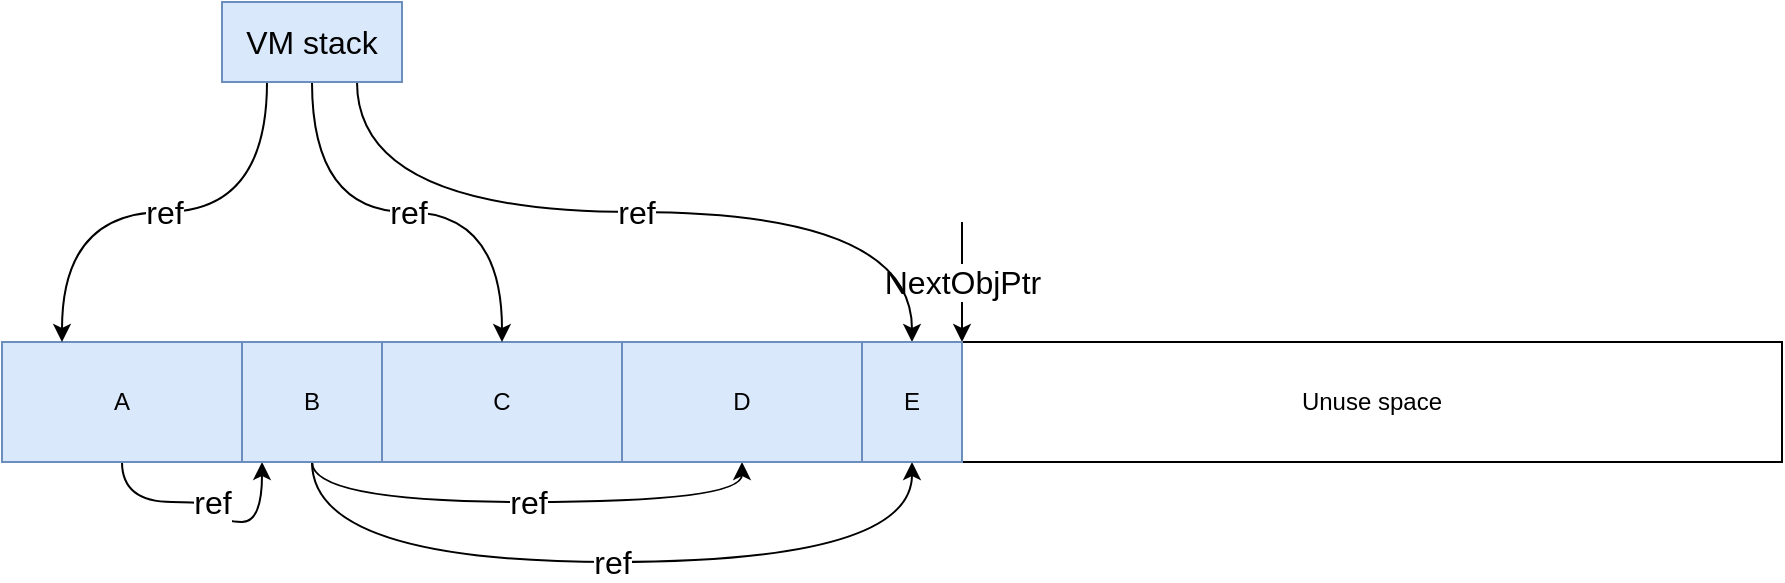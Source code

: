 <mxfile version="22.1.18" type="device">
  <diagram name="Page-1" id="aRk5hDOHGnnmrq85o89h">
    <mxGraphModel dx="1434" dy="746" grid="1" gridSize="10" guides="1" tooltips="1" connect="1" arrows="1" fold="1" page="1" pageScale="1" pageWidth="850" pageHeight="1100" math="0" shadow="0">
      <root>
        <mxCell id="0" />
        <mxCell id="1" parent="0" />
        <mxCell id="EVU7PXSbK8tEOhxRx-Wr-1" value="Unuse space" style="rounded=0;whiteSpace=wrap;html=1;" vertex="1" parent="1">
          <mxGeometry x="500" y="210" width="410" height="60" as="geometry" />
        </mxCell>
        <mxCell id="EVU7PXSbK8tEOhxRx-Wr-2" value="&lt;font style=&quot;font-size: 16px;&quot;&gt;ref&lt;/font&gt;" style="edgeStyle=orthogonalEdgeStyle;rounded=0;orthogonalLoop=1;jettySize=auto;html=1;exitX=0.5;exitY=1;exitDx=0;exitDy=0;entryX=0.143;entryY=1;entryDx=0;entryDy=0;curved=1;entryPerimeter=0;" edge="1" parent="1" source="EVU7PXSbK8tEOhxRx-Wr-3" target="EVU7PXSbK8tEOhxRx-Wr-6">
          <mxGeometry relative="1" as="geometry">
            <Array as="points">
              <mxPoint x="80" y="290" />
              <mxPoint x="130" y="290" />
              <mxPoint x="130" y="300" />
              <mxPoint x="150" y="300" />
            </Array>
          </mxGeometry>
        </mxCell>
        <mxCell id="EVU7PXSbK8tEOhxRx-Wr-3" value="A" style="rounded=0;whiteSpace=wrap;html=1;fillColor=#dae8fc;strokeColor=#6c8ebf;" vertex="1" parent="1">
          <mxGeometry x="20" y="210" width="120" height="60" as="geometry" />
        </mxCell>
        <mxCell id="EVU7PXSbK8tEOhxRx-Wr-4" value="&lt;font style=&quot;font-size: 16px;&quot;&gt;ref&lt;/font&gt;" style="edgeStyle=orthogonalEdgeStyle;rounded=0;orthogonalLoop=1;jettySize=auto;html=1;exitX=0.5;exitY=1;exitDx=0;exitDy=0;entryX=0.5;entryY=1;entryDx=0;entryDy=0;curved=1;" edge="1" parent="1" source="EVU7PXSbK8tEOhxRx-Wr-6" target="EVU7PXSbK8tEOhxRx-Wr-9">
          <mxGeometry relative="1" as="geometry" />
        </mxCell>
        <mxCell id="EVU7PXSbK8tEOhxRx-Wr-5" value="&lt;font style=&quot;font-size: 16px;&quot;&gt;ref&lt;/font&gt;" style="edgeStyle=orthogonalEdgeStyle;rounded=0;orthogonalLoop=1;jettySize=auto;html=1;exitX=0.5;exitY=1;exitDx=0;exitDy=0;entryX=0.5;entryY=1;entryDx=0;entryDy=0;curved=1;" edge="1" parent="1" source="EVU7PXSbK8tEOhxRx-Wr-6" target="EVU7PXSbK8tEOhxRx-Wr-14">
          <mxGeometry relative="1" as="geometry">
            <Array as="points">
              <mxPoint x="175" y="320" />
              <mxPoint x="475" y="320" />
            </Array>
          </mxGeometry>
        </mxCell>
        <mxCell id="EVU7PXSbK8tEOhxRx-Wr-6" value="B" style="rounded=0;whiteSpace=wrap;html=1;fillColor=#dae8fc;strokeColor=#6c8ebf;" vertex="1" parent="1">
          <mxGeometry x="140" y="210" width="70" height="60" as="geometry" />
        </mxCell>
        <mxCell id="EVU7PXSbK8tEOhxRx-Wr-7" value="C" style="rounded=0;whiteSpace=wrap;html=1;fillColor=#dae8fc;strokeColor=#6c8ebf;" vertex="1" parent="1">
          <mxGeometry x="210" y="210" width="120" height="60" as="geometry" />
        </mxCell>
        <mxCell id="EVU7PXSbK8tEOhxRx-Wr-8" value="&lt;font style=&quot;font-size: 16px;&quot;&gt;NextObjPtr&lt;/font&gt;" style="endArrow=classic;html=1;rounded=0;" edge="1" parent="1">
          <mxGeometry width="50" height="50" relative="1" as="geometry">
            <mxPoint x="500" y="150" as="sourcePoint" />
            <mxPoint x="500" y="210" as="targetPoint" />
          </mxGeometry>
        </mxCell>
        <mxCell id="EVU7PXSbK8tEOhxRx-Wr-9" value="D" style="rounded=0;whiteSpace=wrap;html=1;fillColor=#dae8fc;strokeColor=#6c8ebf;" vertex="1" parent="1">
          <mxGeometry x="330" y="210" width="120" height="60" as="geometry" />
        </mxCell>
        <mxCell id="EVU7PXSbK8tEOhxRx-Wr-10" value="&lt;font style=&quot;font-size: 16px;&quot;&gt;ref&lt;/font&gt;" style="edgeStyle=orthogonalEdgeStyle;rounded=0;orthogonalLoop=1;jettySize=auto;html=1;exitX=0.25;exitY=1;exitDx=0;exitDy=0;entryX=0.25;entryY=0;entryDx=0;entryDy=0;curved=1;" edge="1" parent="1" source="EVU7PXSbK8tEOhxRx-Wr-13" target="EVU7PXSbK8tEOhxRx-Wr-3">
          <mxGeometry relative="1" as="geometry" />
        </mxCell>
        <mxCell id="EVU7PXSbK8tEOhxRx-Wr-11" value="&lt;font style=&quot;font-size: 16px;&quot;&gt;ref&lt;/font&gt;" style="edgeStyle=orthogonalEdgeStyle;rounded=0;orthogonalLoop=1;jettySize=auto;html=1;exitX=0.5;exitY=1;exitDx=0;exitDy=0;entryX=0.5;entryY=0;entryDx=0;entryDy=0;curved=1;" edge="1" parent="1" source="EVU7PXSbK8tEOhxRx-Wr-13" target="EVU7PXSbK8tEOhxRx-Wr-7">
          <mxGeometry relative="1" as="geometry" />
        </mxCell>
        <mxCell id="EVU7PXSbK8tEOhxRx-Wr-12" value="&lt;font style=&quot;font-size: 16px;&quot;&gt;ref&lt;/font&gt;" style="edgeStyle=orthogonalEdgeStyle;rounded=0;orthogonalLoop=1;jettySize=auto;html=1;exitX=0.75;exitY=1;exitDx=0;exitDy=0;entryX=0.5;entryY=0;entryDx=0;entryDy=0;curved=1;" edge="1" parent="1" source="EVU7PXSbK8tEOhxRx-Wr-13" target="EVU7PXSbK8tEOhxRx-Wr-14">
          <mxGeometry relative="1" as="geometry" />
        </mxCell>
        <mxCell id="EVU7PXSbK8tEOhxRx-Wr-13" value="&lt;font style=&quot;font-size: 16px;&quot;&gt;VM stack&lt;/font&gt;" style="rounded=0;whiteSpace=wrap;html=1;fillColor=#dae8fc;strokeColor=#6c8ebf;" vertex="1" parent="1">
          <mxGeometry x="130" y="40" width="90" height="40" as="geometry" />
        </mxCell>
        <mxCell id="EVU7PXSbK8tEOhxRx-Wr-14" value="E" style="rounded=0;whiteSpace=wrap;html=1;fillColor=#dae8fc;strokeColor=#6c8ebf;" vertex="1" parent="1">
          <mxGeometry x="450" y="210" width="50" height="60" as="geometry" />
        </mxCell>
      </root>
    </mxGraphModel>
  </diagram>
</mxfile>
